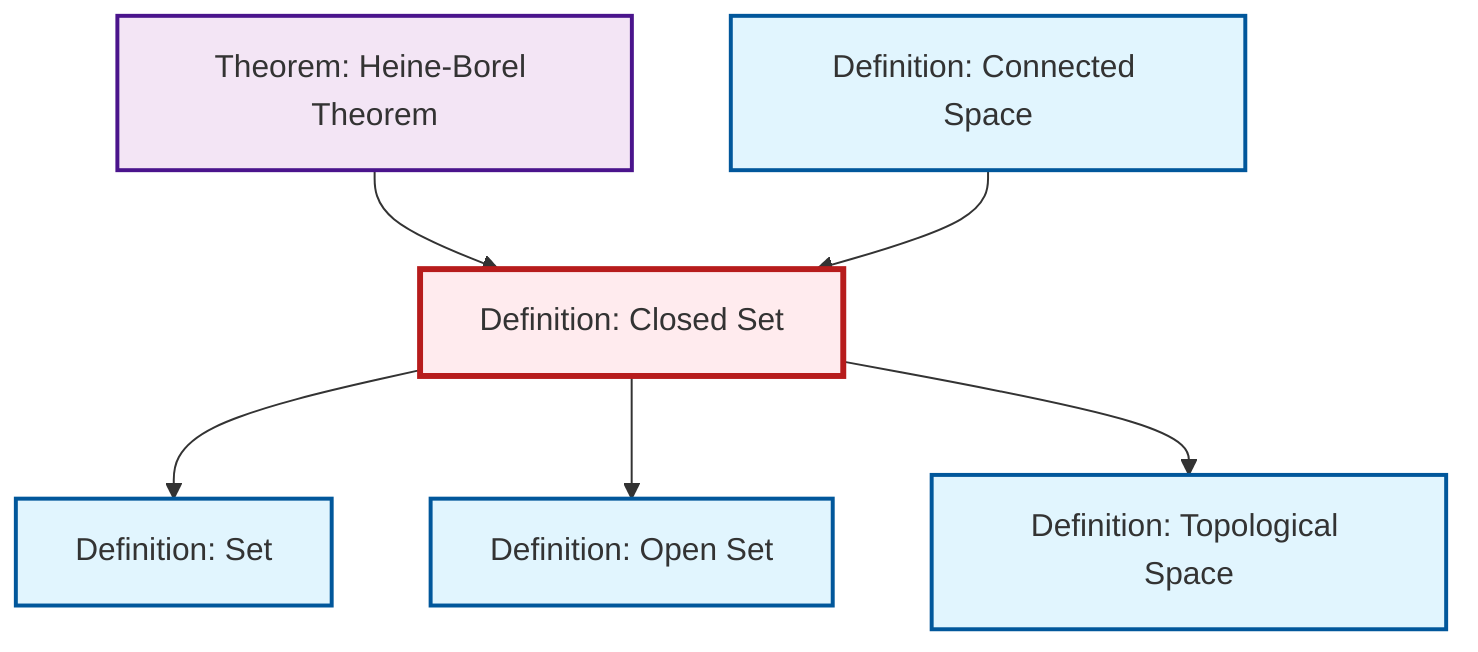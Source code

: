 graph TD
    classDef definition fill:#e1f5fe,stroke:#01579b,stroke-width:2px
    classDef theorem fill:#f3e5f5,stroke:#4a148c,stroke-width:2px
    classDef axiom fill:#fff3e0,stroke:#e65100,stroke-width:2px
    classDef example fill:#e8f5e9,stroke:#1b5e20,stroke-width:2px
    classDef current fill:#ffebee,stroke:#b71c1c,stroke-width:3px
    def-topological-space["Definition: Topological Space"]:::definition
    def-open-set["Definition: Open Set"]:::definition
    thm-heine-borel["Theorem: Heine-Borel Theorem"]:::theorem
    def-closed-set["Definition: Closed Set"]:::definition
    def-set["Definition: Set"]:::definition
    def-connected["Definition: Connected Space"]:::definition
    thm-heine-borel --> def-closed-set
    def-closed-set --> def-set
    def-closed-set --> def-open-set
    def-closed-set --> def-topological-space
    def-connected --> def-closed-set
    class def-closed-set current